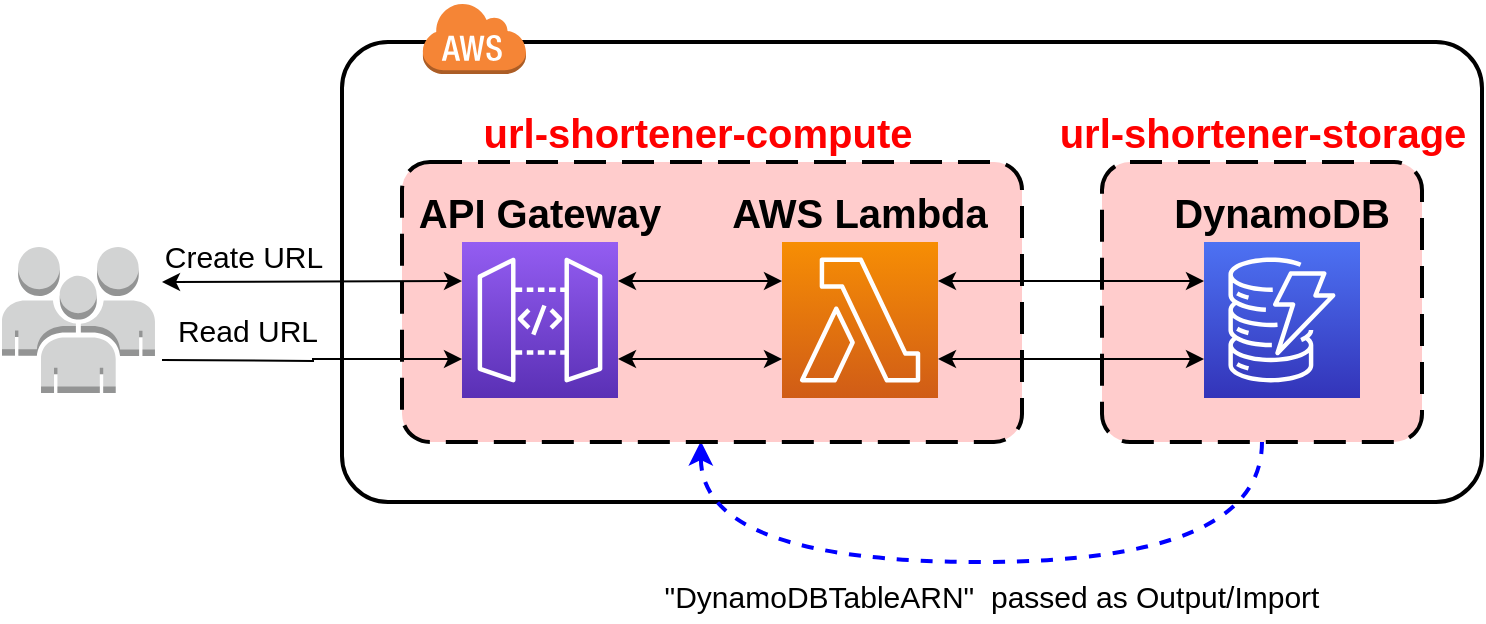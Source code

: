 <mxfile version="20.2.7" type="device"><diagram id="H-b6z1kPTGAqEft5Mhqe" name="Page-1"><mxGraphModel dx="957" dy="517" grid="1" gridSize="10" guides="1" tooltips="1" connect="1" arrows="1" fold="1" page="1" pageScale="1" pageWidth="850" pageHeight="1100" math="0" shadow="0"><root><mxCell id="0"/><mxCell id="1" parent="0"/><mxCell id="eU7E1rESusIbkJLUtY2G-7" value="" style="rounded=1;arcSize=10;dashed=0;fillColor=none;gradientColor=none;strokeWidth=2;fontSize=20;" parent="1" vertex="1"><mxGeometry x="180" y="120" width="570" height="230" as="geometry"/></mxCell><mxCell id="cOcG9bvPg-t7SqtTGiYW-5" style="edgeStyle=orthogonalEdgeStyle;rounded=0;orthogonalLoop=1;jettySize=auto;html=1;entryX=0.482;entryY=0.997;entryDx=0;entryDy=0;entryPerimeter=0;exitX=0.5;exitY=1;exitDx=0;exitDy=0;curved=1;strokeColor=#0000FF;strokeWidth=2;dashed=1;" edge="1" parent="1" source="cOcG9bvPg-t7SqtTGiYW-3" target="eU7E1rESusIbkJLUtY2G-9"><mxGeometry relative="1" as="geometry"><mxPoint x="640" y="480.0" as="targetPoint"/><Array as="points"><mxPoint x="640" y="380"/><mxPoint x="359" y="380"/></Array></mxGeometry></mxCell><mxCell id="cOcG9bvPg-t7SqtTGiYW-3" value="" style="rounded=1;arcSize=10;dashed=1;strokeColor=#000000;fillColor=#FFCCCC;dashPattern=8 4;strokeWidth=2;fontSize=20;" vertex="1" parent="1"><mxGeometry x="560" y="180" width="160" height="140" as="geometry"/></mxCell><mxCell id="eU7E1rESusIbkJLUtY2G-9" value="" style="rounded=1;arcSize=10;dashed=1;strokeColor=#000000;fillColor=#FFCCCC;dashPattern=8 4;strokeWidth=2;fontSize=20;" parent="1" vertex="1"><mxGeometry x="210" y="180" width="310" height="140" as="geometry"/></mxCell><mxCell id="eU7E1rESusIbkJLUtY2G-13" style="edgeStyle=orthogonalEdgeStyle;rounded=0;orthogonalLoop=1;jettySize=auto;html=1;exitX=1;exitY=0.25;exitDx=0;exitDy=0;exitPerimeter=0;entryX=0;entryY=0.25;entryDx=0;entryDy=0;entryPerimeter=0;fontSize=20;fontColor=#FF0000;startArrow=classic;startFill=1;" parent="1" source="eU7E1rESusIbkJLUtY2G-1" target="eU7E1rESusIbkJLUtY2G-2" edge="1"><mxGeometry relative="1" as="geometry"/></mxCell><mxCell id="eU7E1rESusIbkJLUtY2G-17" style="edgeStyle=orthogonalEdgeStyle;rounded=0;orthogonalLoop=1;jettySize=auto;html=1;exitX=0;exitY=0.75;exitDx=0;exitDy=0;exitPerimeter=0;fontSize=20;fontColor=#FF0000;startArrow=classic;startFill=1;endArrow=none;endFill=0;" parent="1" source="eU7E1rESusIbkJLUtY2G-1" edge="1"><mxGeometry relative="1" as="geometry"><mxPoint x="90" y="279" as="targetPoint"/></mxGeometry></mxCell><mxCell id="eU7E1rESusIbkJLUtY2G-1" value="" style="sketch=0;points=[[0,0,0],[0.25,0,0],[0.5,0,0],[0.75,0,0],[1,0,0],[0,1,0],[0.25,1,0],[0.5,1,0],[0.75,1,0],[1,1,0],[0,0.25,0],[0,0.5,0],[0,0.75,0],[1,0.25,0],[1,0.5,0],[1,0.75,0]];outlineConnect=0;fontColor=#232F3E;gradientColor=#945DF2;gradientDirection=north;fillColor=#5A30B5;strokeColor=#ffffff;dashed=0;verticalLabelPosition=bottom;verticalAlign=top;align=center;html=1;fontSize=12;fontStyle=0;aspect=fixed;shape=mxgraph.aws4.resourceIcon;resIcon=mxgraph.aws4.api_gateway;" parent="1" vertex="1"><mxGeometry x="240" y="220" width="78" height="78" as="geometry"/></mxCell><mxCell id="eU7E1rESusIbkJLUtY2G-14" style="edgeStyle=orthogonalEdgeStyle;rounded=0;orthogonalLoop=1;jettySize=auto;html=1;exitX=1;exitY=0.25;exitDx=0;exitDy=0;exitPerimeter=0;entryX=0;entryY=0.25;entryDx=0;entryDy=0;entryPerimeter=0;fontSize=20;fontColor=#FF0000;startArrow=classic;startFill=1;" parent="1" source="eU7E1rESusIbkJLUtY2G-2" target="eU7E1rESusIbkJLUtY2G-3" edge="1"><mxGeometry relative="1" as="geometry"/></mxCell><mxCell id="eU7E1rESusIbkJLUtY2G-16" style="edgeStyle=orthogonalEdgeStyle;rounded=0;orthogonalLoop=1;jettySize=auto;html=1;exitX=0;exitY=0.75;exitDx=0;exitDy=0;exitPerimeter=0;entryX=1;entryY=0.75;entryDx=0;entryDy=0;entryPerimeter=0;fontSize=20;fontColor=#FF0000;startArrow=classic;startFill=1;endArrow=classic;endFill=1;" parent="1" source="eU7E1rESusIbkJLUtY2G-2" target="eU7E1rESusIbkJLUtY2G-1" edge="1"><mxGeometry relative="1" as="geometry"/></mxCell><mxCell id="eU7E1rESusIbkJLUtY2G-2" value="" style="sketch=0;points=[[0,0,0],[0.25,0,0],[0.5,0,0],[0.75,0,0],[1,0,0],[0,1,0],[0.25,1,0],[0.5,1,0],[0.75,1,0],[1,1,0],[0,0.25,0],[0,0.5,0],[0,0.75,0],[1,0.25,0],[1,0.5,0],[1,0.75,0]];outlineConnect=0;fontColor=#232F3E;gradientColor=#F78E04;gradientDirection=north;fillColor=#D05C17;strokeColor=#ffffff;dashed=0;verticalLabelPosition=bottom;verticalAlign=top;align=center;html=1;fontSize=12;fontStyle=0;aspect=fixed;shape=mxgraph.aws4.resourceIcon;resIcon=mxgraph.aws4.lambda;" parent="1" vertex="1"><mxGeometry x="400" y="220" width="78" height="78" as="geometry"/></mxCell><mxCell id="eU7E1rESusIbkJLUtY2G-15" style="edgeStyle=orthogonalEdgeStyle;rounded=0;orthogonalLoop=1;jettySize=auto;html=1;exitX=0;exitY=0.75;exitDx=0;exitDy=0;exitPerimeter=0;entryX=1;entryY=0.75;entryDx=0;entryDy=0;entryPerimeter=0;fontSize=20;fontColor=#FF0000;startArrow=classic;startFill=1;" parent="1" source="eU7E1rESusIbkJLUtY2G-3" target="eU7E1rESusIbkJLUtY2G-2" edge="1"><mxGeometry relative="1" as="geometry"/></mxCell><mxCell id="eU7E1rESusIbkJLUtY2G-3" value="" style="sketch=0;points=[[0,0,0],[0.25,0,0],[0.5,0,0],[0.75,0,0],[1,0,0],[0,1,0],[0.25,1,0],[0.5,1,0],[0.75,1,0],[1,1,0],[0,0.25,0],[0,0.5,0],[0,0.75,0],[1,0.25,0],[1,0.5,0],[1,0.75,0]];outlineConnect=0;fontColor=#232F3E;gradientColor=#4D72F3;gradientDirection=north;fillColor=#3334B9;strokeColor=#ffffff;dashed=0;verticalLabelPosition=bottom;verticalAlign=top;align=center;html=1;fontSize=12;fontStyle=0;aspect=fixed;shape=mxgraph.aws4.resourceIcon;resIcon=mxgraph.aws4.dynamodb;" parent="1" vertex="1"><mxGeometry x="611" y="220" width="78" height="78" as="geometry"/></mxCell><mxCell id="eU7E1rESusIbkJLUtY2G-4" value="API Gateway" style="text;html=1;strokeColor=none;fillColor=none;align=center;verticalAlign=middle;whiteSpace=wrap;rounded=0;fontSize=20;fontStyle=1" parent="1" vertex="1"><mxGeometry x="209" y="190" width="140" height="30" as="geometry"/></mxCell><mxCell id="eU7E1rESusIbkJLUtY2G-5" value="AWS Lambda" style="text;html=1;strokeColor=none;fillColor=none;align=center;verticalAlign=middle;whiteSpace=wrap;rounded=0;fontSize=20;fontStyle=1" parent="1" vertex="1"><mxGeometry x="369" y="190" width="140" height="30" as="geometry"/></mxCell><mxCell id="eU7E1rESusIbkJLUtY2G-6" value="DynamoDB" style="text;html=1;strokeColor=none;fillColor=none;align=center;verticalAlign=middle;whiteSpace=wrap;rounded=0;fontSize=20;fontStyle=1" parent="1" vertex="1"><mxGeometry x="580" y="190" width="140" height="30" as="geometry"/></mxCell><mxCell id="eU7E1rESusIbkJLUtY2G-8" value="" style="dashed=0;html=1;shape=mxgraph.aws3.cloud;fillColor=#F58536;gradientColor=none;dashed=0;fontSize=20;" parent="1" vertex="1"><mxGeometry x="220" y="100" width="52" height="36" as="geometry"/></mxCell><mxCell id="eU7E1rESusIbkJLUtY2G-10" value="url-shortener-compute" style="text;html=1;strokeColor=none;fillColor=none;align=center;verticalAlign=middle;whiteSpace=wrap;rounded=0;fontSize=20;fontStyle=1;fontColor=#FF0000;" parent="1" vertex="1"><mxGeometry x="210" y="150" width="296" height="30" as="geometry"/></mxCell><mxCell id="eU7E1rESusIbkJLUtY2G-12" value="" style="endArrow=classic;html=1;rounded=0;fontSize=20;fontColor=#FF0000;entryX=0;entryY=0.25;entryDx=0;entryDy=0;entryPerimeter=0;startArrow=classic;startFill=1;" parent="1" target="eU7E1rESusIbkJLUtY2G-1" edge="1"><mxGeometry width="50" height="50" relative="1" as="geometry"><mxPoint x="90" y="240" as="sourcePoint"/><mxPoint x="110" y="220" as="targetPoint"/></mxGeometry></mxCell><mxCell id="eU7E1rESusIbkJLUtY2G-19" value="" style="outlineConnect=0;dashed=0;verticalLabelPosition=bottom;verticalAlign=top;align=center;html=1;shape=mxgraph.aws3.users;fillColor=#D2D3D3;gradientColor=none;fontSize=20;fontColor=#FF0000;strokeColor=#000000;" parent="1" vertex="1"><mxGeometry x="10" y="222.5" width="76.48" height="73" as="geometry"/></mxCell><mxCell id="eU7E1rESusIbkJLUtY2G-20" value="&lt;font style=&quot;font-size: 15px;&quot; color=&quot;#000000&quot;&gt;Create URL&lt;/font&gt;" style="text;html=1;strokeColor=none;fillColor=none;align=center;verticalAlign=middle;whiteSpace=wrap;rounded=0;fontSize=20;fontColor=#FF0000;" parent="1" vertex="1"><mxGeometry x="86.48" y="210" width="90" height="30" as="geometry"/></mxCell><mxCell id="eU7E1rESusIbkJLUtY2G-21" value="&lt;font style=&quot;font-size: 15px;&quot; color=&quot;#000000&quot;&gt;Read URL&lt;/font&gt;" style="text;html=1;strokeColor=none;fillColor=none;align=center;verticalAlign=middle;whiteSpace=wrap;rounded=0;fontSize=20;fontColor=#FF0000;" parent="1" vertex="1"><mxGeometry x="86.48" y="247" width="93.52" height="30" as="geometry"/></mxCell><mxCell id="cOcG9bvPg-t7SqtTGiYW-2" value="url-shortener-storage" style="text;html=1;strokeColor=none;fillColor=none;align=center;verticalAlign=middle;whiteSpace=wrap;rounded=0;fontSize=20;fontStyle=1;fontColor=#FF0000;" vertex="1" parent="1"><mxGeometry x="529.5" y="150" width="221" height="30" as="geometry"/></mxCell><mxCell id="cOcG9bvPg-t7SqtTGiYW-6" value="&lt;font style=&quot;&quot; color=&quot;#000000&quot;&gt;&lt;span style=&quot;font-size: 15px;&quot;&gt;&quot;DynamoDBTableARN&quot;&amp;nbsp; passed as Output/Import&lt;/span&gt;&lt;/font&gt;" style="text;html=1;strokeColor=none;fillColor=none;align=center;verticalAlign=middle;whiteSpace=wrap;rounded=0;fontSize=20;fontColor=#FF0000;" vertex="1" parent="1"><mxGeometry x="330" y="380" width="350" height="30" as="geometry"/></mxCell></root></mxGraphModel></diagram></mxfile>